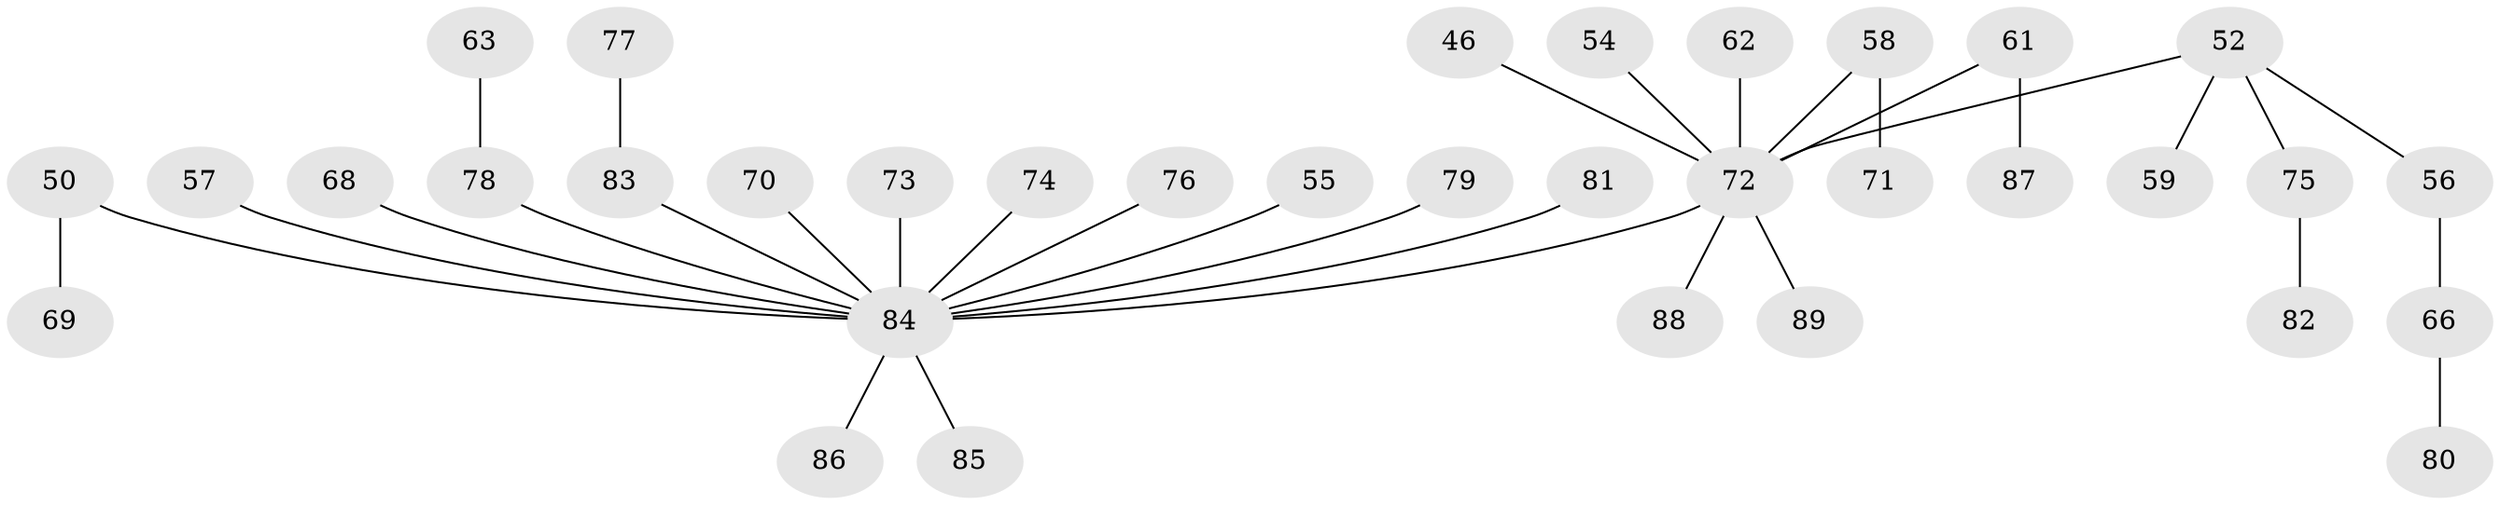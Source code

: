 // original degree distribution, {3: 0.12359550561797752, 4: 0.06741573033707865, 5: 0.033707865168539325, 6: 0.033707865168539325, 2: 0.2247191011235955, 1: 0.5168539325842697}
// Generated by graph-tools (version 1.1) at 2025/56/03/04/25 21:56:30]
// undirected, 35 vertices, 34 edges
graph export_dot {
graph [start="1"]
  node [color=gray90,style=filled];
  46;
  50 [super="+26"];
  52 [super="+30"];
  54;
  55;
  56;
  57;
  58;
  59;
  61 [super="+53"];
  62;
  63;
  66;
  68;
  69;
  70;
  71;
  72 [super="+45"];
  73;
  74;
  75;
  76;
  77;
  78 [super="+35"];
  79;
  80;
  81;
  82;
  83 [super="+7+37"];
  84 [super="+27+44+67+32+36+38+51+39+65+41+43+49+60+47"];
  85;
  86;
  87;
  88;
  89 [super="+21"];
  46 -- 72;
  50 -- 69;
  50 -- 84;
  52 -- 56;
  52 -- 59;
  52 -- 75;
  52 -- 72;
  54 -- 72;
  55 -- 84;
  56 -- 66;
  57 -- 84;
  58 -- 71;
  58 -- 72;
  61 -- 87;
  61 -- 72;
  62 -- 72;
  63 -- 78;
  66 -- 80;
  68 -- 84;
  70 -- 84;
  72 -- 84;
  72 -- 88;
  72 -- 89;
  73 -- 84;
  74 -- 84;
  75 -- 82;
  76 -- 84;
  77 -- 83;
  78 -- 84;
  79 -- 84;
  81 -- 84;
  83 -- 84;
  84 -- 85;
  84 -- 86;
}
